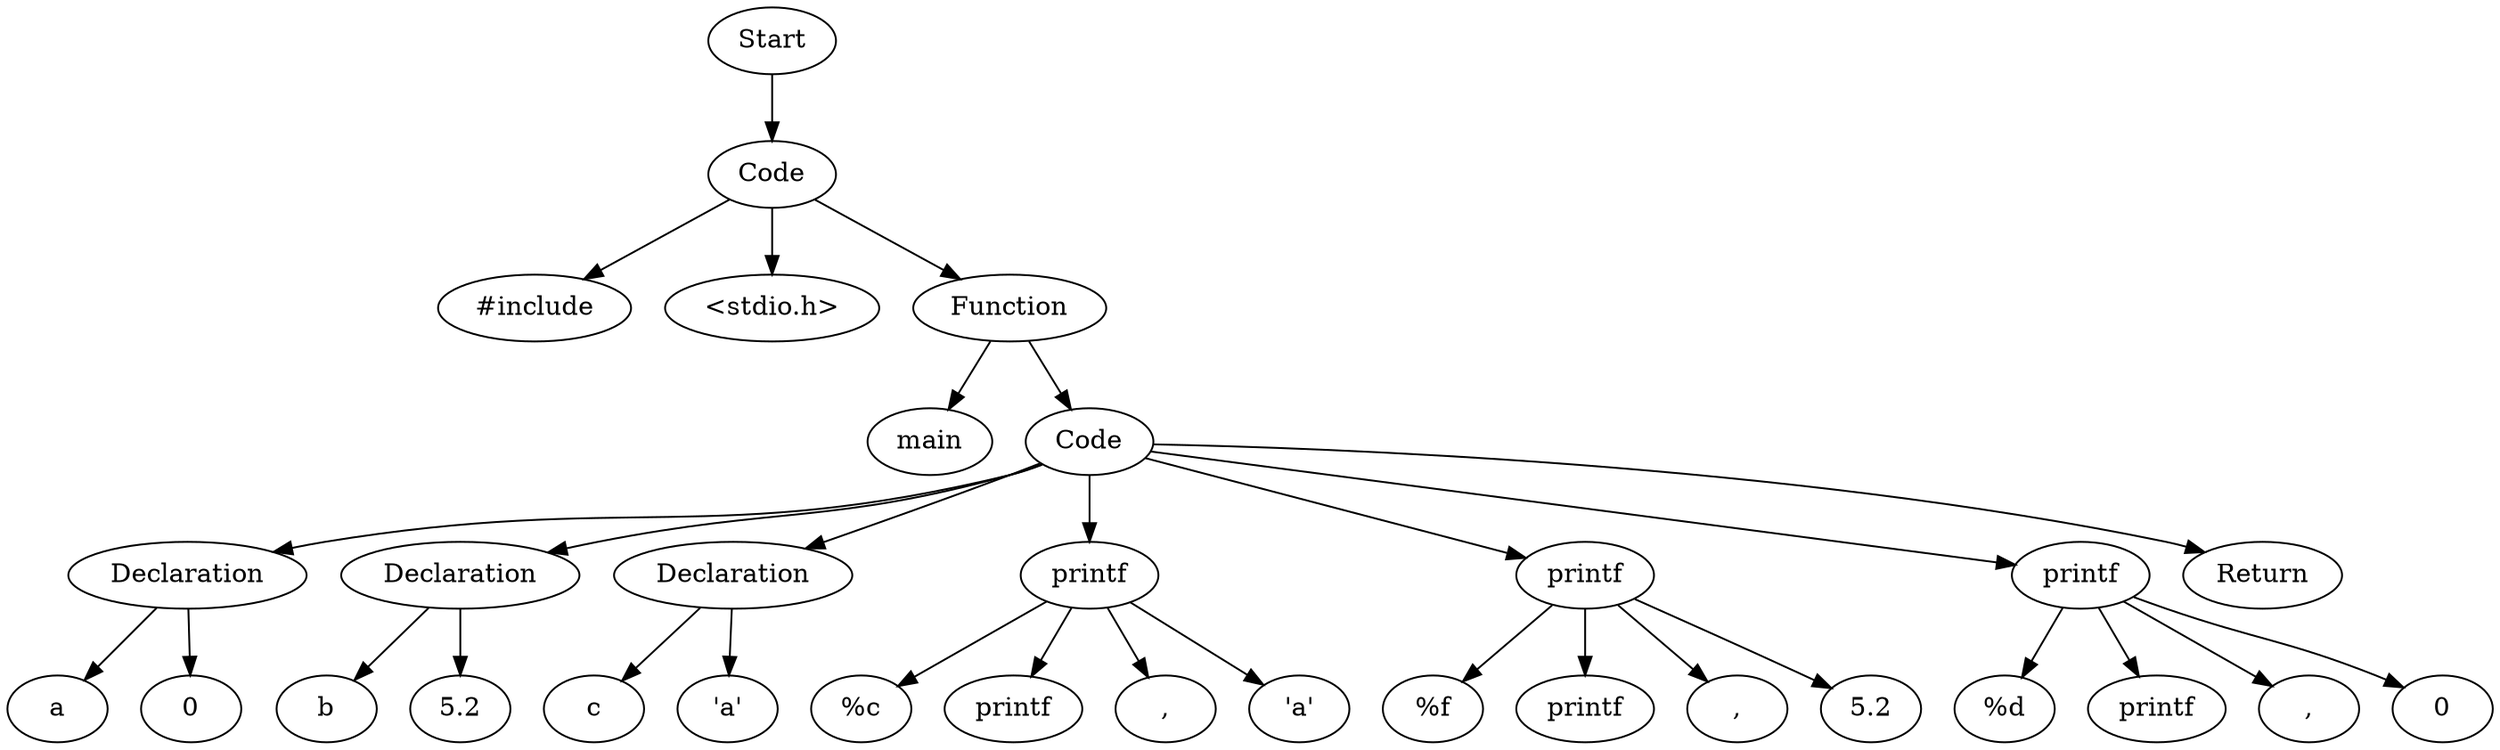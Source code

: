 digraph AST {
  "131770022731232" [label="Start"];
  "131770022731232" -> "131770022731424";
  "131770022731424" [label="Code"];
  "131770022731424" -> "131770022731568";
  "131770022731424" -> "131770022731712";
  "131770022731424" -> "131770022731808";
  "131770022731568" [label="#include"];
  "131770022731712" [label="<stdio.h>"];
  "131770022731808" [label="Function"];
  "131770022731808" -> "131770022732096";
  "131770022731808" -> "131770022732144";
  "131770022732096" [label="main"];
  "131770022732144" [label="Code"];
  "131770022732144" -> "131770022732528";
  "131770022732144" -> "131770022455344";
  "131770022732144" -> "131770022454384";
  "131770022732144" -> "131770022447616";
  "131770022732144" -> "131770022454048";
  "131770022732144" -> "131770022453040";
  "131770022732144" -> "131770022447664";
  "131770022732528" [label="Declaration"];
  "131770022732528" -> "131770022546832";
  "131770022732528" -> "131770022445504";
  "131770022546832" [label="a"];
  "131770022445504" [label="0"];
  "131770022455344" [label="Declaration"];
  "131770022455344" -> "131770022450304";
  "131770022455344" -> "131770022447520";
  "131770022450304" [label="b"];
  "131770022447520" [label="5.2"];
  "131770022454384" [label="Declaration"];
  "131770022454384" -> "131770022454768";
  "131770022454384" -> "131770022454960";
  "131770022454768" [label="c"];
  "131770022454960" [label="'a'"];
  "131770022447616" [label="printf"];
  "131770022447616" -> "131770022459856";
  "131770022447616" -> "131770022455392";
  "131770022447616" -> "131770022454192";
  "131770022447616" -> "131770022453616";
  "131770022459856" [label="%c"];
  "131770022455392" [label="printf"];
  "131770022454192" [label=","];
  "131770022453616" [label="'a'"];
  "131770022454048" [label="printf"];
  "131770022454048" -> "131770022447568";
  "131770022454048" -> "131770022453376";
  "131770022454048" -> "131770022446944";
  "131770022454048" -> "131770022446848";
  "131770022447568" [label="%f"];
  "131770022453376" [label="printf"];
  "131770022446944" [label=","];
  "131770022446848" [label="5.2"];
  "131770022453040" [label="printf"];
  "131770022453040" -> "131770022446080";
  "131770022453040" -> "131770022449872";
  "131770022453040" -> "131770022446896";
  "131770022453040" -> "131770022450160";
  "131770022446080" [label="%d"];
  "131770022449872" [label="printf"];
  "131770022446896" [label=","];
  "131770022450160" [label="0"];
  "131770022447664" [label="Return"];
}
